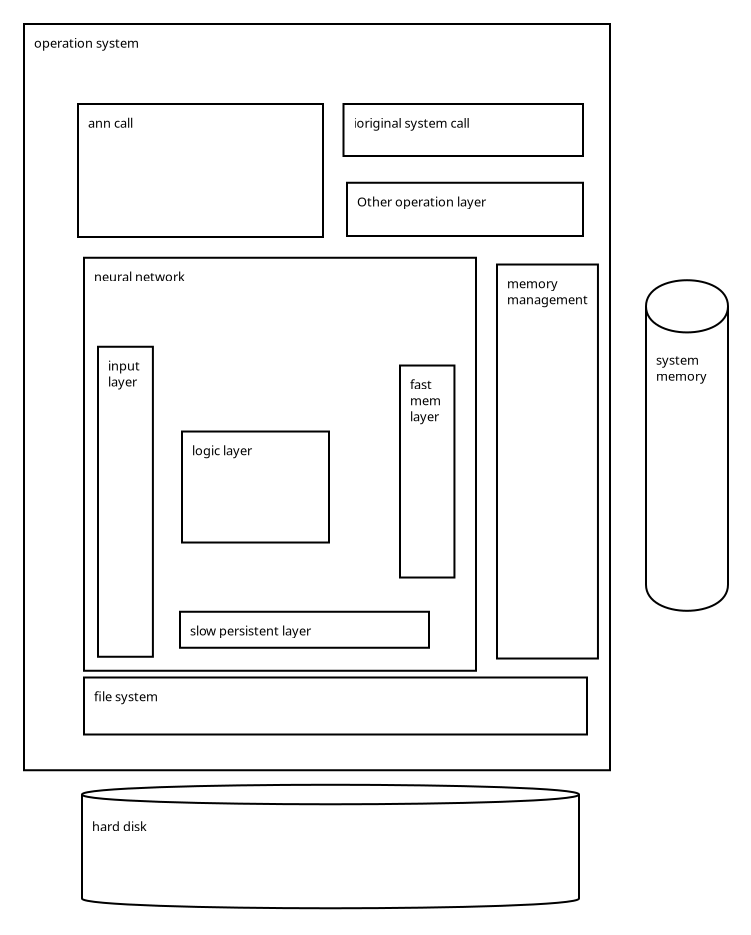 <?xml version="1.0" encoding="UTF-8"?>
<dia:diagram xmlns:dia="http://www.lysator.liu.se/~alla/dia/">
  <dia:layer name="Background" visible="true">
    <dia:object type="AADL - Data" version="0" id="O0">
      <dia:attribute name="obj_pos">
        <dia:point val="15.6,4.162"/>
      </dia:attribute>
      <dia:attribute name="obj_bb">
        <dia:rectangle val="14.45,3.013;46.05,42.625"/>
      </dia:attribute>
      <dia:attribute name="elem_corner">
        <dia:point val="15.6,4.162"/>
      </dia:attribute>
      <dia:attribute name="elem_width">
        <dia:real val="29.3"/>
      </dia:attribute>
      <dia:attribute name="elem_height">
        <dia:real val="37.312"/>
      </dia:attribute>
      <dia:attribute name="obj_pos">
        <dia:point val="15.6,4.162"/>
      </dia:attribute>
      <dia:attribute name="obj_bb">
        <dia:rectangle val="14.45,3.013;46.05,42.625"/>
      </dia:attribute>
      <dia:attribute name="elem_corner">
        <dia:point val="15.6,4.162"/>
      </dia:attribute>
      <dia:attribute name="elem_width">
        <dia:real val="29.3"/>
      </dia:attribute>
      <dia:attribute name="elem_height">
        <dia:real val="37.312"/>
      </dia:attribute>
      <dia:attribute name="declaration">
        <dia:string>##</dia:string>
      </dia:attribute>
      <dia:attribute name="line_colour">
        <dia:color val="#000000"/>
      </dia:attribute>
      <dia:attribute name="fill_colour">
        <dia:color val="#ffffff"/>
      </dia:attribute>
      <dia:attribute name="name">
        <dia:composite type="text">
          <dia:attribute name="string">
            <dia:string>#operation system#</dia:string>
          </dia:attribute>
          <dia:attribute name="font">
            <dia:font family="sans" style="0" name="Helvetica"/>
          </dia:attribute>
          <dia:attribute name="height">
            <dia:real val="0.8"/>
          </dia:attribute>
          <dia:attribute name="pos">
            <dia:point val="16.1,5.192"/>
          </dia:attribute>
          <dia:attribute name="color">
            <dia:color val="#000000"/>
          </dia:attribute>
          <dia:attribute name="alignment">
            <dia:enum val="0"/>
          </dia:attribute>
        </dia:composite>
      </dia:attribute>
      <dia:attribute name="aadlbox_ports"/>
      <dia:attribute name="aadlbox_connections"/>
    </dia:object>
    <dia:object type="AADL - Memory" version="0" id="O1">
      <dia:attribute name="obj_pos">
        <dia:point val="18.5,42.038"/>
      </dia:attribute>
      <dia:attribute name="obj_bb">
        <dia:rectangle val="17.35,40.888;44.5,49.688"/>
      </dia:attribute>
      <dia:attribute name="elem_corner">
        <dia:point val="18.5,42.038"/>
      </dia:attribute>
      <dia:attribute name="elem_width">
        <dia:real val="24.85"/>
      </dia:attribute>
      <dia:attribute name="elem_height">
        <dia:real val="6.5"/>
      </dia:attribute>
      <dia:attribute name="obj_pos">
        <dia:point val="18.5,42.038"/>
      </dia:attribute>
      <dia:attribute name="obj_bb">
        <dia:rectangle val="17.35,40.888;44.5,49.688"/>
      </dia:attribute>
      <dia:attribute name="elem_corner">
        <dia:point val="18.5,42.038"/>
      </dia:attribute>
      <dia:attribute name="elem_width">
        <dia:real val="24.85"/>
      </dia:attribute>
      <dia:attribute name="elem_height">
        <dia:real val="6.5"/>
      </dia:attribute>
      <dia:attribute name="declaration">
        <dia:string>##</dia:string>
      </dia:attribute>
      <dia:attribute name="line_colour">
        <dia:color val="#000000"/>
      </dia:attribute>
      <dia:attribute name="fill_colour">
        <dia:color val="#ffffff"/>
      </dia:attribute>
      <dia:attribute name="name">
        <dia:composite type="text">
          <dia:attribute name="string">
            <dia:string>#hard disk#</dia:string>
          </dia:attribute>
          <dia:attribute name="font">
            <dia:font family="sans" style="0" name="Helvetica"/>
          </dia:attribute>
          <dia:attribute name="height">
            <dia:real val="0.8"/>
          </dia:attribute>
          <dia:attribute name="pos">
            <dia:point val="19,44.367"/>
          </dia:attribute>
          <dia:attribute name="color">
            <dia:color val="#000000"/>
          </dia:attribute>
          <dia:attribute name="alignment">
            <dia:enum val="0"/>
          </dia:attribute>
        </dia:composite>
      </dia:attribute>
      <dia:attribute name="aadlbox_ports"/>
      <dia:attribute name="aadlbox_connections"/>
    </dia:object>
    <dia:object type="AADL - Data" version="0" id="O2">
      <dia:attribute name="obj_pos">
        <dia:point val="18.6,15.85"/>
      </dia:attribute>
      <dia:attribute name="obj_bb">
        <dia:rectangle val="17.45,14.7;39.35,37.65"/>
      </dia:attribute>
      <dia:attribute name="elem_corner">
        <dia:point val="18.6,15.85"/>
      </dia:attribute>
      <dia:attribute name="elem_width">
        <dia:real val="19.6"/>
      </dia:attribute>
      <dia:attribute name="elem_height">
        <dia:real val="20.65"/>
      </dia:attribute>
      <dia:attribute name="obj_pos">
        <dia:point val="18.6,15.85"/>
      </dia:attribute>
      <dia:attribute name="obj_bb">
        <dia:rectangle val="17.45,14.7;39.35,37.65"/>
      </dia:attribute>
      <dia:attribute name="elem_corner">
        <dia:point val="18.6,15.85"/>
      </dia:attribute>
      <dia:attribute name="elem_width">
        <dia:real val="19.6"/>
      </dia:attribute>
      <dia:attribute name="elem_height">
        <dia:real val="20.65"/>
      </dia:attribute>
      <dia:attribute name="declaration">
        <dia:string>##</dia:string>
      </dia:attribute>
      <dia:attribute name="line_colour">
        <dia:color val="#000000"/>
      </dia:attribute>
      <dia:attribute name="fill_colour">
        <dia:color val="#ffffff"/>
      </dia:attribute>
      <dia:attribute name="name">
        <dia:composite type="text">
          <dia:attribute name="string">
            <dia:string>#neural network#</dia:string>
          </dia:attribute>
          <dia:attribute name="font">
            <dia:font family="sans" style="0" name="Helvetica"/>
          </dia:attribute>
          <dia:attribute name="height">
            <dia:real val="0.8"/>
          </dia:attribute>
          <dia:attribute name="pos">
            <dia:point val="19.1,16.88"/>
          </dia:attribute>
          <dia:attribute name="color">
            <dia:color val="#000000"/>
          </dia:attribute>
          <dia:attribute name="alignment">
            <dia:enum val="0"/>
          </dia:attribute>
        </dia:composite>
      </dia:attribute>
      <dia:attribute name="aadlbox_ports"/>
      <dia:attribute name="aadlbox_connections"/>
    </dia:object>
    <dia:object type="AADL - Data" version="0" id="O3">
      <dia:attribute name="obj_pos">
        <dia:point val="23.4,33.55"/>
      </dia:attribute>
      <dia:attribute name="obj_bb">
        <dia:rectangle val="22.25,32.4;37,36.5"/>
      </dia:attribute>
      <dia:attribute name="elem_corner">
        <dia:point val="23.4,33.55"/>
      </dia:attribute>
      <dia:attribute name="elem_width">
        <dia:real val="12.45"/>
      </dia:attribute>
      <dia:attribute name="elem_height">
        <dia:real val="1.8"/>
      </dia:attribute>
      <dia:attribute name="obj_pos">
        <dia:point val="23.4,33.55"/>
      </dia:attribute>
      <dia:attribute name="obj_bb">
        <dia:rectangle val="22.25,32.4;37,36.5"/>
      </dia:attribute>
      <dia:attribute name="elem_corner">
        <dia:point val="23.4,33.55"/>
      </dia:attribute>
      <dia:attribute name="elem_width">
        <dia:real val="12.45"/>
      </dia:attribute>
      <dia:attribute name="elem_height">
        <dia:real val="1.8"/>
      </dia:attribute>
      <dia:attribute name="declaration">
        <dia:string>##</dia:string>
      </dia:attribute>
      <dia:attribute name="line_colour">
        <dia:color val="#000000"/>
      </dia:attribute>
      <dia:attribute name="fill_colour">
        <dia:color val="#ffffff"/>
      </dia:attribute>
      <dia:attribute name="name">
        <dia:composite type="text">
          <dia:attribute name="string">
            <dia:string>#slow persistent layer#</dia:string>
          </dia:attribute>
          <dia:attribute name="font">
            <dia:font family="sans" style="0" name="Helvetica"/>
          </dia:attribute>
          <dia:attribute name="height">
            <dia:real val="0.8"/>
          </dia:attribute>
          <dia:attribute name="pos">
            <dia:point val="23.9,34.58"/>
          </dia:attribute>
          <dia:attribute name="color">
            <dia:color val="#000000"/>
          </dia:attribute>
          <dia:attribute name="alignment">
            <dia:enum val="0"/>
          </dia:attribute>
        </dia:composite>
      </dia:attribute>
      <dia:attribute name="aadlbox_ports"/>
      <dia:attribute name="aadlbox_connections"/>
    </dia:object>
    <dia:object type="AADL - Data" version="0" id="O4">
      <dia:attribute name="obj_pos">
        <dia:point val="19.3,20.3"/>
      </dia:attribute>
      <dia:attribute name="obj_bb">
        <dia:rectangle val="18.15,19.15;22.88,36.95"/>
      </dia:attribute>
      <dia:attribute name="elem_corner">
        <dia:point val="19.3,20.3"/>
      </dia:attribute>
      <dia:attribute name="elem_width">
        <dia:real val="2.43"/>
      </dia:attribute>
      <dia:attribute name="elem_height">
        <dia:real val="15.5"/>
      </dia:attribute>
      <dia:attribute name="obj_pos">
        <dia:point val="19.3,20.3"/>
      </dia:attribute>
      <dia:attribute name="obj_bb">
        <dia:rectangle val="18.15,19.15;22.88,36.95"/>
      </dia:attribute>
      <dia:attribute name="elem_corner">
        <dia:point val="19.3,20.3"/>
      </dia:attribute>
      <dia:attribute name="elem_width">
        <dia:real val="2.43"/>
      </dia:attribute>
      <dia:attribute name="elem_height">
        <dia:real val="15.5"/>
      </dia:attribute>
      <dia:attribute name="declaration">
        <dia:string>##</dia:string>
      </dia:attribute>
      <dia:attribute name="line_colour">
        <dia:color val="#000000"/>
      </dia:attribute>
      <dia:attribute name="fill_colour">
        <dia:color val="#ffffff"/>
      </dia:attribute>
      <dia:attribute name="name">
        <dia:composite type="text">
          <dia:attribute name="string">
            <dia:string>#input 
layer#</dia:string>
          </dia:attribute>
          <dia:attribute name="font">
            <dia:font family="sans" style="0" name="Helvetica"/>
          </dia:attribute>
          <dia:attribute name="height">
            <dia:real val="0.8"/>
          </dia:attribute>
          <dia:attribute name="pos">
            <dia:point val="19.8,21.33"/>
          </dia:attribute>
          <dia:attribute name="color">
            <dia:color val="#000000"/>
          </dia:attribute>
          <dia:attribute name="alignment">
            <dia:enum val="0"/>
          </dia:attribute>
        </dia:composite>
      </dia:attribute>
      <dia:attribute name="aadlbox_ports"/>
      <dia:attribute name="aadlbox_connections"/>
    </dia:object>
    <dia:object type="AADL - Data" version="0" id="O5">
      <dia:attribute name="obj_pos">
        <dia:point val="23.5,24.538"/>
      </dia:attribute>
      <dia:attribute name="obj_bb">
        <dia:rectangle val="22.35,23.387;32,31.238"/>
      </dia:attribute>
      <dia:attribute name="elem_corner">
        <dia:point val="23.5,24.538"/>
      </dia:attribute>
      <dia:attribute name="elem_width">
        <dia:real val="7.35"/>
      </dia:attribute>
      <dia:attribute name="elem_height">
        <dia:real val="5.55"/>
      </dia:attribute>
      <dia:attribute name="obj_pos">
        <dia:point val="23.5,24.538"/>
      </dia:attribute>
      <dia:attribute name="obj_bb">
        <dia:rectangle val="22.35,23.387;32,31.238"/>
      </dia:attribute>
      <dia:attribute name="elem_corner">
        <dia:point val="23.5,24.538"/>
      </dia:attribute>
      <dia:attribute name="elem_width">
        <dia:real val="7.35"/>
      </dia:attribute>
      <dia:attribute name="elem_height">
        <dia:real val="5.55"/>
      </dia:attribute>
      <dia:attribute name="declaration">
        <dia:string>##</dia:string>
      </dia:attribute>
      <dia:attribute name="line_colour">
        <dia:color val="#000000"/>
      </dia:attribute>
      <dia:attribute name="fill_colour">
        <dia:color val="#ffffff"/>
      </dia:attribute>
      <dia:attribute name="name">
        <dia:composite type="text">
          <dia:attribute name="string">
            <dia:string>#logic layer#</dia:string>
          </dia:attribute>
          <dia:attribute name="font">
            <dia:font family="sans" style="0" name="Helvetica"/>
          </dia:attribute>
          <dia:attribute name="height">
            <dia:real val="0.8"/>
          </dia:attribute>
          <dia:attribute name="pos">
            <dia:point val="24,25.567"/>
          </dia:attribute>
          <dia:attribute name="color">
            <dia:color val="#000000"/>
          </dia:attribute>
          <dia:attribute name="alignment">
            <dia:enum val="0"/>
          </dia:attribute>
        </dia:composite>
      </dia:attribute>
      <dia:attribute name="aadlbox_ports"/>
      <dia:attribute name="aadlbox_connections"/>
    </dia:object>
    <dia:object type="AADL - Data" version="0" id="O6">
      <dia:attribute name="obj_pos">
        <dia:point val="34.4,21.238"/>
      </dia:attribute>
      <dia:attribute name="obj_bb">
        <dia:rectangle val="33.25,20.087;38.008,32.987"/>
      </dia:attribute>
      <dia:attribute name="elem_corner">
        <dia:point val="34.4,21.238"/>
      </dia:attribute>
      <dia:attribute name="elem_width">
        <dia:real val="2.458"/>
      </dia:attribute>
      <dia:attribute name="elem_height">
        <dia:real val="10.6"/>
      </dia:attribute>
      <dia:attribute name="obj_pos">
        <dia:point val="34.4,21.238"/>
      </dia:attribute>
      <dia:attribute name="obj_bb">
        <dia:rectangle val="33.25,20.087;38.008,32.987"/>
      </dia:attribute>
      <dia:attribute name="elem_corner">
        <dia:point val="34.4,21.238"/>
      </dia:attribute>
      <dia:attribute name="elem_width">
        <dia:real val="2.458"/>
      </dia:attribute>
      <dia:attribute name="elem_height">
        <dia:real val="10.6"/>
      </dia:attribute>
      <dia:attribute name="declaration">
        <dia:string>##</dia:string>
      </dia:attribute>
      <dia:attribute name="line_colour">
        <dia:color val="#000000"/>
      </dia:attribute>
      <dia:attribute name="fill_colour">
        <dia:color val="#ffffff"/>
      </dia:attribute>
      <dia:attribute name="name">
        <dia:composite type="text">
          <dia:attribute name="string">
            <dia:string>#fast 
mem 
layer#</dia:string>
          </dia:attribute>
          <dia:attribute name="font">
            <dia:font family="sans" style="0" name="Helvetica"/>
          </dia:attribute>
          <dia:attribute name="height">
            <dia:real val="0.8"/>
          </dia:attribute>
          <dia:attribute name="pos">
            <dia:point val="34.9,22.267"/>
          </dia:attribute>
          <dia:attribute name="color">
            <dia:color val="#000000"/>
          </dia:attribute>
          <dia:attribute name="alignment">
            <dia:enum val="0"/>
          </dia:attribute>
        </dia:composite>
      </dia:attribute>
      <dia:attribute name="aadlbox_ports"/>
      <dia:attribute name="aadlbox_connections"/>
    </dia:object>
    <dia:object type="AADL - Memory" version="0" id="O7">
      <dia:attribute name="obj_pos">
        <dia:point val="46.7,16.538"/>
      </dia:attribute>
      <dia:attribute name="obj_bb">
        <dia:rectangle val="45.55,15.387;51.95,35.087"/>
      </dia:attribute>
      <dia:attribute name="elem_corner">
        <dia:point val="46.7,16.538"/>
      </dia:attribute>
      <dia:attribute name="elem_width">
        <dia:real val="4.1"/>
      </dia:attribute>
      <dia:attribute name="elem_height">
        <dia:real val="17.4"/>
      </dia:attribute>
      <dia:attribute name="obj_pos">
        <dia:point val="46.7,16.538"/>
      </dia:attribute>
      <dia:attribute name="obj_bb">
        <dia:rectangle val="45.55,15.387;51.95,35.087"/>
      </dia:attribute>
      <dia:attribute name="elem_corner">
        <dia:point val="46.7,16.538"/>
      </dia:attribute>
      <dia:attribute name="elem_width">
        <dia:real val="4.1"/>
      </dia:attribute>
      <dia:attribute name="elem_height">
        <dia:real val="17.4"/>
      </dia:attribute>
      <dia:attribute name="declaration">
        <dia:string>##</dia:string>
      </dia:attribute>
      <dia:attribute name="line_colour">
        <dia:color val="#000000"/>
      </dia:attribute>
      <dia:attribute name="fill_colour">
        <dia:color val="#ffffff"/>
      </dia:attribute>
      <dia:attribute name="name">
        <dia:composite type="text">
          <dia:attribute name="string">
            <dia:string>#system 
memory#</dia:string>
          </dia:attribute>
          <dia:attribute name="font">
            <dia:font family="sans" style="0" name="Helvetica"/>
          </dia:attribute>
          <dia:attribute name="height">
            <dia:real val="0.8"/>
          </dia:attribute>
          <dia:attribute name="pos">
            <dia:point val="47.2,21.047"/>
          </dia:attribute>
          <dia:attribute name="color">
            <dia:color val="#000000"/>
          </dia:attribute>
          <dia:attribute name="alignment">
            <dia:enum val="0"/>
          </dia:attribute>
        </dia:composite>
      </dia:attribute>
      <dia:attribute name="aadlbox_ports"/>
      <dia:attribute name="aadlbox_connections"/>
    </dia:object>
    <dia:object type="AADL - Data" version="0" id="O8">
      <dia:attribute name="obj_pos">
        <dia:point val="18.6,36.837"/>
      </dia:attribute>
      <dia:attribute name="obj_bb">
        <dia:rectangle val="17.45,35.688;44.9,40.837"/>
      </dia:attribute>
      <dia:attribute name="elem_corner">
        <dia:point val="18.6,36.837"/>
      </dia:attribute>
      <dia:attribute name="elem_width">
        <dia:real val="25.15"/>
      </dia:attribute>
      <dia:attribute name="elem_height">
        <dia:real val="2.85"/>
      </dia:attribute>
      <dia:attribute name="obj_pos">
        <dia:point val="18.6,36.837"/>
      </dia:attribute>
      <dia:attribute name="obj_bb">
        <dia:rectangle val="17.45,35.688;44.9,40.837"/>
      </dia:attribute>
      <dia:attribute name="elem_corner">
        <dia:point val="18.6,36.837"/>
      </dia:attribute>
      <dia:attribute name="elem_width">
        <dia:real val="25.15"/>
      </dia:attribute>
      <dia:attribute name="elem_height">
        <dia:real val="2.85"/>
      </dia:attribute>
      <dia:attribute name="declaration">
        <dia:string>##</dia:string>
      </dia:attribute>
      <dia:attribute name="line_colour">
        <dia:color val="#000000"/>
      </dia:attribute>
      <dia:attribute name="fill_colour">
        <dia:color val="#ffffff"/>
      </dia:attribute>
      <dia:attribute name="name">
        <dia:composite type="text">
          <dia:attribute name="string">
            <dia:string>#file system#</dia:string>
          </dia:attribute>
          <dia:attribute name="font">
            <dia:font family="sans" style="0" name="Helvetica"/>
          </dia:attribute>
          <dia:attribute name="height">
            <dia:real val="0.8"/>
          </dia:attribute>
          <dia:attribute name="pos">
            <dia:point val="19.1,37.867"/>
          </dia:attribute>
          <dia:attribute name="color">
            <dia:color val="#000000"/>
          </dia:attribute>
          <dia:attribute name="alignment">
            <dia:enum val="0"/>
          </dia:attribute>
        </dia:composite>
      </dia:attribute>
      <dia:attribute name="aadlbox_ports"/>
      <dia:attribute name="aadlbox_connections"/>
    </dia:object>
    <dia:object type="AADL - Data" version="0" id="O9">
      <dia:attribute name="obj_pos">
        <dia:point val="39.25,16.188"/>
      </dia:attribute>
      <dia:attribute name="obj_bb">
        <dia:rectangle val="38.1,15.037;44.85,37.038"/>
      </dia:attribute>
      <dia:attribute name="elem_corner">
        <dia:point val="39.25,16.188"/>
      </dia:attribute>
      <dia:attribute name="elem_width">
        <dia:real val="4.45"/>
      </dia:attribute>
      <dia:attribute name="elem_height">
        <dia:real val="19.7"/>
      </dia:attribute>
      <dia:attribute name="obj_pos">
        <dia:point val="39.25,16.188"/>
      </dia:attribute>
      <dia:attribute name="obj_bb">
        <dia:rectangle val="38.1,15.037;44.85,37.038"/>
      </dia:attribute>
      <dia:attribute name="elem_corner">
        <dia:point val="39.25,16.188"/>
      </dia:attribute>
      <dia:attribute name="elem_width">
        <dia:real val="4.45"/>
      </dia:attribute>
      <dia:attribute name="elem_height">
        <dia:real val="19.7"/>
      </dia:attribute>
      <dia:attribute name="declaration">
        <dia:string>##</dia:string>
      </dia:attribute>
      <dia:attribute name="line_colour">
        <dia:color val="#000000"/>
      </dia:attribute>
      <dia:attribute name="fill_colour">
        <dia:color val="#ffffff"/>
      </dia:attribute>
      <dia:attribute name="name">
        <dia:composite type="text">
          <dia:attribute name="string">
            <dia:string>#memory 
management#</dia:string>
          </dia:attribute>
          <dia:attribute name="font">
            <dia:font family="sans" style="0" name="Helvetica"/>
          </dia:attribute>
          <dia:attribute name="height">
            <dia:real val="0.8"/>
          </dia:attribute>
          <dia:attribute name="pos">
            <dia:point val="39.75,17.218"/>
          </dia:attribute>
          <dia:attribute name="color">
            <dia:color val="#000000"/>
          </dia:attribute>
          <dia:attribute name="alignment">
            <dia:enum val="0"/>
          </dia:attribute>
        </dia:composite>
      </dia:attribute>
      <dia:attribute name="aadlbox_ports"/>
      <dia:attribute name="aadlbox_connections"/>
      <dia:childnode parent="O0"/>
    </dia:object>
    <dia:object type="AADL - Data" version="0" id="O10">
      <dia:attribute name="obj_pos">
        <dia:point val="31.75,12.1"/>
      </dia:attribute>
      <dia:attribute name="obj_bb">
        <dia:rectangle val="30.6,10.95;44.7,15.912"/>
      </dia:attribute>
      <dia:attribute name="elem_corner">
        <dia:point val="31.75,12.1"/>
      </dia:attribute>
      <dia:attribute name="elem_width">
        <dia:real val="11.8"/>
      </dia:attribute>
      <dia:attribute name="elem_height">
        <dia:real val="2.662"/>
      </dia:attribute>
      <dia:attribute name="obj_pos">
        <dia:point val="31.75,12.1"/>
      </dia:attribute>
      <dia:attribute name="obj_bb">
        <dia:rectangle val="30.6,10.95;44.7,15.912"/>
      </dia:attribute>
      <dia:attribute name="elem_corner">
        <dia:point val="31.75,12.1"/>
      </dia:attribute>
      <dia:attribute name="elem_width">
        <dia:real val="11.8"/>
      </dia:attribute>
      <dia:attribute name="elem_height">
        <dia:real val="2.662"/>
      </dia:attribute>
      <dia:attribute name="declaration">
        <dia:string>##</dia:string>
      </dia:attribute>
      <dia:attribute name="line_colour">
        <dia:color val="#000000"/>
      </dia:attribute>
      <dia:attribute name="fill_colour">
        <dia:color val="#ffffff"/>
      </dia:attribute>
      <dia:attribute name="name">
        <dia:composite type="text">
          <dia:attribute name="string">
            <dia:string>#Other operation layer
#</dia:string>
          </dia:attribute>
          <dia:attribute name="font">
            <dia:font family="sans" style="0" name="Helvetica"/>
          </dia:attribute>
          <dia:attribute name="height">
            <dia:real val="0.8"/>
          </dia:attribute>
          <dia:attribute name="pos">
            <dia:point val="32.25,13.065"/>
          </dia:attribute>
          <dia:attribute name="color">
            <dia:color val="#000000"/>
          </dia:attribute>
          <dia:attribute name="alignment">
            <dia:enum val="0"/>
          </dia:attribute>
        </dia:composite>
      </dia:attribute>
      <dia:attribute name="aadlbox_ports"/>
      <dia:attribute name="aadlbox_connections"/>
      <dia:childnode parent="O0"/>
    </dia:object>
    <dia:object type="AADL - Data" version="0" id="O11">
      <dia:attribute name="obj_pos">
        <dia:point val="18.3,8.162"/>
      </dia:attribute>
      <dia:attribute name="obj_bb">
        <dia:rectangle val="17.15,7.013;31.7,15.963"/>
      </dia:attribute>
      <dia:attribute name="elem_corner">
        <dia:point val="18.3,8.162"/>
      </dia:attribute>
      <dia:attribute name="elem_width">
        <dia:real val="12.25"/>
      </dia:attribute>
      <dia:attribute name="elem_height">
        <dia:real val="6.65"/>
      </dia:attribute>
      <dia:attribute name="obj_pos">
        <dia:point val="18.3,8.162"/>
      </dia:attribute>
      <dia:attribute name="obj_bb">
        <dia:rectangle val="17.15,7.013;31.7,15.963"/>
      </dia:attribute>
      <dia:attribute name="elem_corner">
        <dia:point val="18.3,8.162"/>
      </dia:attribute>
      <dia:attribute name="elem_width">
        <dia:real val="12.25"/>
      </dia:attribute>
      <dia:attribute name="elem_height">
        <dia:real val="6.65"/>
      </dia:attribute>
      <dia:attribute name="declaration">
        <dia:string>##</dia:string>
      </dia:attribute>
      <dia:attribute name="line_colour">
        <dia:color val="#000000"/>
      </dia:attribute>
      <dia:attribute name="fill_colour">
        <dia:color val="#ffffff"/>
      </dia:attribute>
      <dia:attribute name="name">
        <dia:composite type="text">
          <dia:attribute name="string">
            <dia:string>#ann call#</dia:string>
          </dia:attribute>
          <dia:attribute name="font">
            <dia:font family="sans" style="0" name="Helvetica"/>
          </dia:attribute>
          <dia:attribute name="height">
            <dia:real val="0.8"/>
          </dia:attribute>
          <dia:attribute name="pos">
            <dia:point val="18.8,9.193"/>
          </dia:attribute>
          <dia:attribute name="color">
            <dia:color val="#000000"/>
          </dia:attribute>
          <dia:attribute name="alignment">
            <dia:enum val="0"/>
          </dia:attribute>
        </dia:composite>
      </dia:attribute>
      <dia:attribute name="aadlbox_ports"/>
      <dia:attribute name="aadlbox_connections"/>
      <dia:childnode parent="O0"/>
    </dia:object>
    <dia:object type="AADL - Data" version="0" id="O12">
      <dia:attribute name="obj_pos">
        <dia:point val="31.575,8.162"/>
      </dia:attribute>
      <dia:attribute name="obj_bb">
        <dia:rectangle val="30.425,7.013;44.7,11.912"/>
      </dia:attribute>
      <dia:attribute name="elem_corner">
        <dia:point val="31.575,8.162"/>
      </dia:attribute>
      <dia:attribute name="elem_width">
        <dia:real val="11.975"/>
      </dia:attribute>
      <dia:attribute name="elem_height">
        <dia:real val="2.6"/>
      </dia:attribute>
      <dia:attribute name="obj_pos">
        <dia:point val="31.575,8.162"/>
      </dia:attribute>
      <dia:attribute name="obj_bb">
        <dia:rectangle val="30.425,7.013;44.7,11.912"/>
      </dia:attribute>
      <dia:attribute name="elem_corner">
        <dia:point val="31.575,8.162"/>
      </dia:attribute>
      <dia:attribute name="elem_width">
        <dia:real val="11.975"/>
      </dia:attribute>
      <dia:attribute name="elem_height">
        <dia:real val="2.6"/>
      </dia:attribute>
      <dia:attribute name="declaration">
        <dia:string>##</dia:string>
      </dia:attribute>
      <dia:attribute name="line_colour">
        <dia:color val="#000000"/>
      </dia:attribute>
      <dia:attribute name="fill_colour">
        <dia:color val="#ffffff"/>
      </dia:attribute>
      <dia:attribute name="name">
        <dia:composite type="text">
          <dia:attribute name="string">
            <dia:string>#ioriginal system call
#</dia:string>
          </dia:attribute>
          <dia:attribute name="font">
            <dia:font family="sans" style="0" name="Helvetica"/>
          </dia:attribute>
          <dia:attribute name="height">
            <dia:real val="0.8"/>
          </dia:attribute>
          <dia:attribute name="pos">
            <dia:point val="32.075,9.127"/>
          </dia:attribute>
          <dia:attribute name="color">
            <dia:color val="#000000"/>
          </dia:attribute>
          <dia:attribute name="alignment">
            <dia:enum val="0"/>
          </dia:attribute>
        </dia:composite>
      </dia:attribute>
      <dia:attribute name="aadlbox_ports"/>
      <dia:attribute name="aadlbox_connections"/>
    </dia:object>
  </dia:layer>
</dia:diagram>
